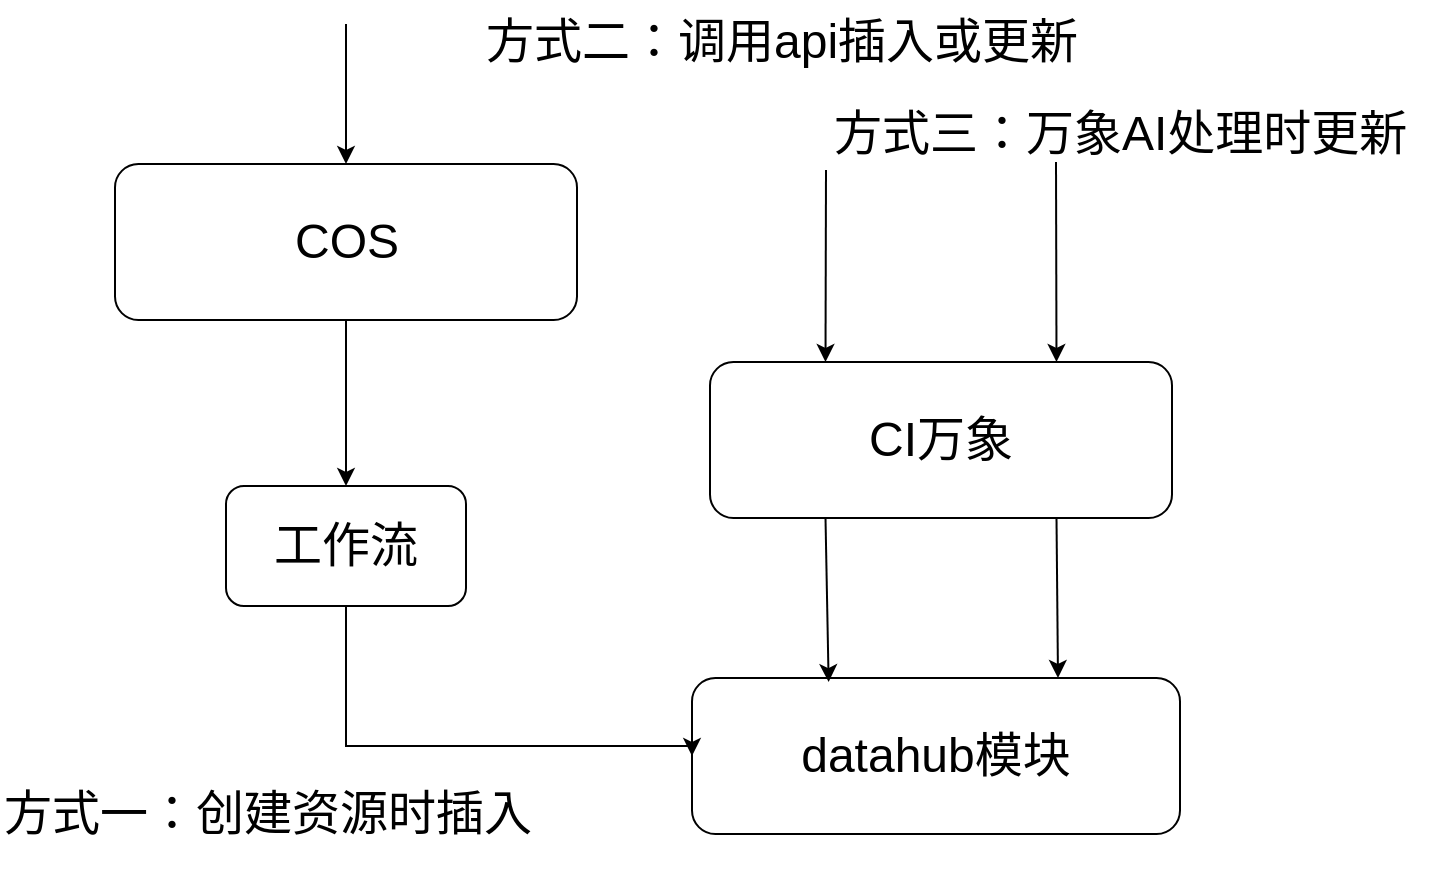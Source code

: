 <mxfile version="20.3.0" type="github">
  <diagram id="TzTMpk9HUWuBJuqdV4dh" name="第 1 页">
    <mxGraphModel dx="2048" dy="1108" grid="0" gridSize="10" guides="1" tooltips="1" connect="1" arrows="1" fold="1" page="1" pageScale="1" pageWidth="827" pageHeight="1169" math="0" shadow="0">
      <root>
        <mxCell id="0" />
        <mxCell id="1" parent="0" />
        <mxCell id="1_WiFFbNXaO6_s0Ykqal-1" value="&lt;font style=&quot;font-size: 24px;&quot;&gt;datahub模块&lt;/font&gt;" style="rounded=1;whiteSpace=wrap;html=1;" vertex="1" parent="1">
          <mxGeometry x="465" y="507" width="244" height="78" as="geometry" />
        </mxCell>
        <mxCell id="1_WiFFbNXaO6_s0Ykqal-11" style="edgeStyle=orthogonalEdgeStyle;rounded=0;orthogonalLoop=1;jettySize=auto;html=1;fontSize=24;" edge="1" parent="1" source="1_WiFFbNXaO6_s0Ykqal-2" target="1_WiFFbNXaO6_s0Ykqal-10">
          <mxGeometry relative="1" as="geometry" />
        </mxCell>
        <mxCell id="1_WiFFbNXaO6_s0Ykqal-2" value="&lt;font style=&quot;font-size: 24px;&quot;&gt;COS&lt;/font&gt;" style="rounded=1;whiteSpace=wrap;html=1;" vertex="1" parent="1">
          <mxGeometry x="176.5" y="250" width="231" height="78" as="geometry" />
        </mxCell>
        <mxCell id="1_WiFFbNXaO6_s0Ykqal-3" value="&lt;font style=&quot;font-size: 24px;&quot;&gt;CI万象&lt;/font&gt;" style="rounded=1;whiteSpace=wrap;html=1;" vertex="1" parent="1">
          <mxGeometry x="474" y="349" width="231" height="78" as="geometry" />
        </mxCell>
        <mxCell id="1_WiFFbNXaO6_s0Ykqal-12" style="edgeStyle=orthogonalEdgeStyle;rounded=0;orthogonalLoop=1;jettySize=auto;html=1;entryX=0;entryY=0.5;entryDx=0;entryDy=0;fontSize=24;" edge="1" parent="1" source="1_WiFFbNXaO6_s0Ykqal-10" target="1_WiFFbNXaO6_s0Ykqal-1">
          <mxGeometry relative="1" as="geometry">
            <Array as="points">
              <mxPoint x="292" y="541" />
            </Array>
          </mxGeometry>
        </mxCell>
        <mxCell id="1_WiFFbNXaO6_s0Ykqal-10" value="工作流" style="rounded=1;whiteSpace=wrap;html=1;fontSize=24;" vertex="1" parent="1">
          <mxGeometry x="232" y="411" width="120" height="60" as="geometry" />
        </mxCell>
        <mxCell id="1_WiFFbNXaO6_s0Ykqal-13" value="" style="endArrow=classic;html=1;rounded=0;fontSize=24;entryX=0.25;entryY=0;entryDx=0;entryDy=0;" edge="1" parent="1" target="1_WiFFbNXaO6_s0Ykqal-3">
          <mxGeometry width="50" height="50" relative="1" as="geometry">
            <mxPoint x="532" y="253" as="sourcePoint" />
            <mxPoint x="551" y="530" as="targetPoint" />
          </mxGeometry>
        </mxCell>
        <mxCell id="1_WiFFbNXaO6_s0Ykqal-14" value="&lt;div style=&quot;text-align: center;&quot;&gt;&lt;span style=&quot;background-color: initial;&quot;&gt;方式一：创建资源时插入&lt;/span&gt;&lt;/div&gt;" style="text;whiteSpace=wrap;html=1;fontSize=24;" vertex="1" parent="1">
          <mxGeometry x="119" y="554" width="283" height="51" as="geometry" />
        </mxCell>
        <mxCell id="1_WiFFbNXaO6_s0Ykqal-15" value="" style="endArrow=classic;html=1;rounded=0;fontSize=24;entryX=0.75;entryY=0;entryDx=0;entryDy=0;" edge="1" parent="1" target="1_WiFFbNXaO6_s0Ykqal-3">
          <mxGeometry width="50" height="50" relative="1" as="geometry">
            <mxPoint x="647" y="249" as="sourcePoint" />
            <mxPoint x="599.5" y="359" as="targetPoint" />
          </mxGeometry>
        </mxCell>
        <mxCell id="1_WiFFbNXaO6_s0Ykqal-16" value="" style="endArrow=classic;html=1;rounded=0;fontSize=24;entryX=0.5;entryY=0;entryDx=0;entryDy=0;" edge="1" parent="1" target="1_WiFFbNXaO6_s0Ykqal-2">
          <mxGeometry width="50" height="50" relative="1" as="geometry">
            <mxPoint x="292" y="180" as="sourcePoint" />
            <mxPoint x="541.75" y="359" as="targetPoint" />
          </mxGeometry>
        </mxCell>
        <mxCell id="1_WiFFbNXaO6_s0Ykqal-17" value="" style="endArrow=classic;html=1;rounded=0;fontSize=24;entryX=0.28;entryY=0.026;entryDx=0;entryDy=0;entryPerimeter=0;exitX=0.25;exitY=1;exitDx=0;exitDy=0;" edge="1" parent="1" source="1_WiFFbNXaO6_s0Ykqal-3" target="1_WiFFbNXaO6_s0Ykqal-1">
          <mxGeometry width="50" height="50" relative="1" as="geometry">
            <mxPoint x="542" y="263" as="sourcePoint" />
            <mxPoint x="541.75" y="359" as="targetPoint" />
          </mxGeometry>
        </mxCell>
        <mxCell id="1_WiFFbNXaO6_s0Ykqal-18" value="" style="endArrow=classic;html=1;rounded=0;fontSize=24;entryX=0.75;entryY=0;entryDx=0;entryDy=0;exitX=0.75;exitY=1;exitDx=0;exitDy=0;" edge="1" parent="1" source="1_WiFFbNXaO6_s0Ykqal-3" target="1_WiFFbNXaO6_s0Ykqal-1">
          <mxGeometry width="50" height="50" relative="1" as="geometry">
            <mxPoint x="658" y="421" as="sourcePoint" />
            <mxPoint x="657.25" y="359" as="targetPoint" />
          </mxGeometry>
        </mxCell>
        <mxCell id="1_WiFFbNXaO6_s0Ykqal-19" value="&lt;div style=&quot;text-align: center;&quot;&gt;&lt;span style=&quot;background-color: initial;&quot;&gt;方式二：调用api插入或更新&lt;/span&gt;&lt;/div&gt;" style="text;whiteSpace=wrap;html=1;fontSize=24;" vertex="1" parent="1">
          <mxGeometry x="360" y="168" width="305" height="51" as="geometry" />
        </mxCell>
        <mxCell id="1_WiFFbNXaO6_s0Ykqal-20" value="&lt;div style=&quot;text-align: center;&quot;&gt;&lt;span style=&quot;background-color: initial;&quot;&gt;方式三：万象AI处理时更新&lt;/span&gt;&lt;/div&gt;" style="text;whiteSpace=wrap;html=1;fontSize=24;" vertex="1" parent="1">
          <mxGeometry x="534" y="214" width="305" height="51" as="geometry" />
        </mxCell>
      </root>
    </mxGraphModel>
  </diagram>
</mxfile>
